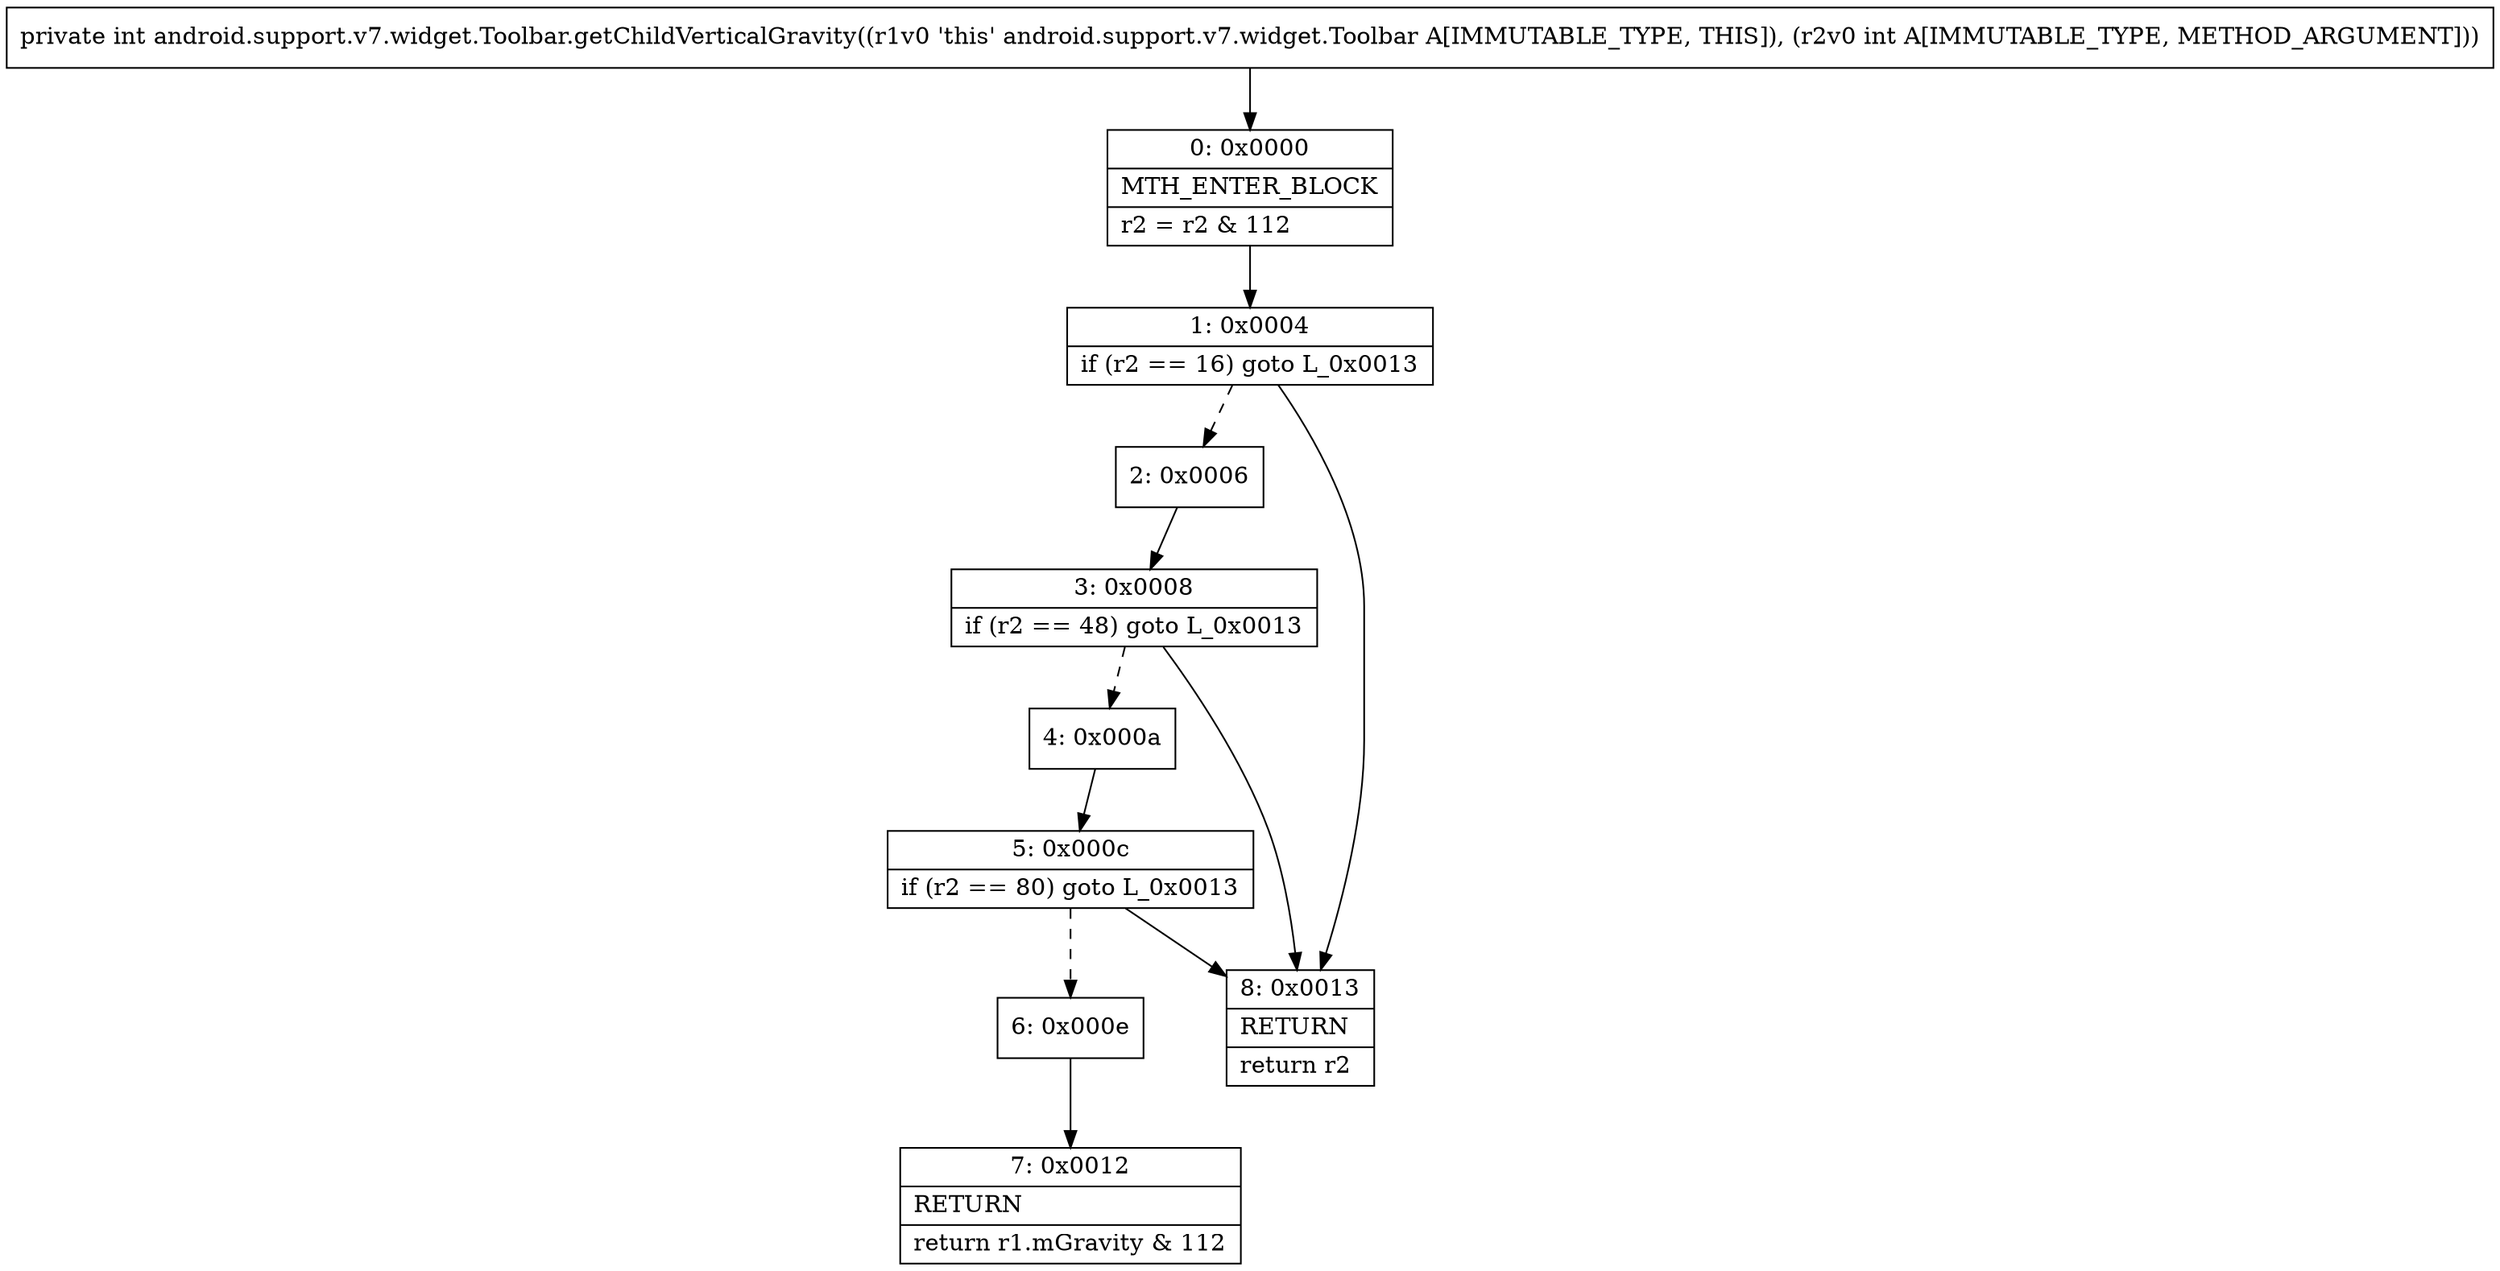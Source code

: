 digraph "CFG forandroid.support.v7.widget.Toolbar.getChildVerticalGravity(I)I" {
Node_0 [shape=record,label="{0\:\ 0x0000|MTH_ENTER_BLOCK\l|r2 = r2 & 112\l}"];
Node_1 [shape=record,label="{1\:\ 0x0004|if (r2 == 16) goto L_0x0013\l}"];
Node_2 [shape=record,label="{2\:\ 0x0006}"];
Node_3 [shape=record,label="{3\:\ 0x0008|if (r2 == 48) goto L_0x0013\l}"];
Node_4 [shape=record,label="{4\:\ 0x000a}"];
Node_5 [shape=record,label="{5\:\ 0x000c|if (r2 == 80) goto L_0x0013\l}"];
Node_6 [shape=record,label="{6\:\ 0x000e}"];
Node_7 [shape=record,label="{7\:\ 0x0012|RETURN\l|return r1.mGravity & 112\l}"];
Node_8 [shape=record,label="{8\:\ 0x0013|RETURN\l|return r2\l}"];
MethodNode[shape=record,label="{private int android.support.v7.widget.Toolbar.getChildVerticalGravity((r1v0 'this' android.support.v7.widget.Toolbar A[IMMUTABLE_TYPE, THIS]), (r2v0 int A[IMMUTABLE_TYPE, METHOD_ARGUMENT])) }"];
MethodNode -> Node_0;
Node_0 -> Node_1;
Node_1 -> Node_2[style=dashed];
Node_1 -> Node_8;
Node_2 -> Node_3;
Node_3 -> Node_4[style=dashed];
Node_3 -> Node_8;
Node_4 -> Node_5;
Node_5 -> Node_6[style=dashed];
Node_5 -> Node_8;
Node_6 -> Node_7;
}

